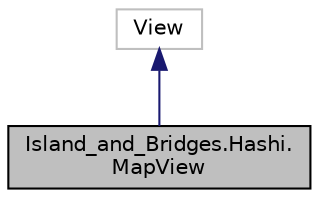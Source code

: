 digraph "Island_and_Bridges.Hashi.MapView"
{
  edge [fontname="Helvetica",fontsize="10",labelfontname="Helvetica",labelfontsize="10"];
  node [fontname="Helvetica",fontsize="10",shape=record];
  Node0 [label="Island_and_Bridges.Hashi.\lMapView",height=0.2,width=0.4,color="black", fillcolor="grey75", style="filled", fontcolor="black"];
  Node1 -> Node0 [dir="back",color="midnightblue",fontsize="10",style="solid"];
  Node1 [label="View",height=0.2,width=0.4,color="grey75", fillcolor="white", style="filled"];
}
